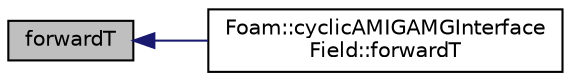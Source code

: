 digraph "forwardT"
{
  bgcolor="transparent";
  edge [fontname="Helvetica",fontsize="10",labelfontname="Helvetica",labelfontsize="10"];
  node [fontname="Helvetica",fontsize="10",shape=record];
  rankdir="LR";
  Node42 [label="forwardT",height=0.2,width=0.4,color="black", fillcolor="grey75", style="filled", fontcolor="black"];
  Node42 -> Node43 [dir="back",color="midnightblue",fontsize="10",style="solid",fontname="Helvetica"];
  Node43 [label="Foam::cyclicAMIGAMGInterface\lField::forwardT",height=0.2,width=0.4,color="black",URL="$a26029.html#ae135c648b81be5732b7634127e41608d",tooltip="Return face transformation tensor. "];
}
